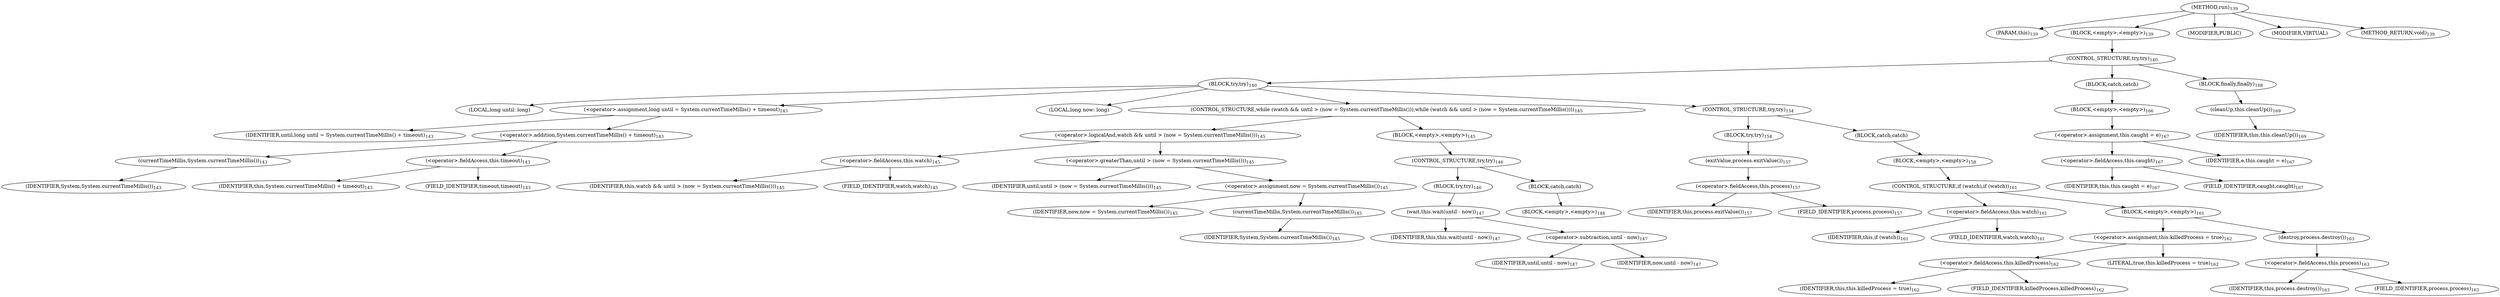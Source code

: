 digraph "run" {  
"160" [label = <(METHOD,run)<SUB>139</SUB>> ]
"17" [label = <(PARAM,this)<SUB>139</SUB>> ]
"161" [label = <(BLOCK,&lt;empty&gt;,&lt;empty&gt;)<SUB>139</SUB>> ]
"162" [label = <(CONTROL_STRUCTURE,try,try)<SUB>140</SUB>> ]
"163" [label = <(BLOCK,try,try)<SUB>140</SUB>> ]
"164" [label = <(LOCAL,long until: long)> ]
"165" [label = <(&lt;operator&gt;.assignment,long until = System.currentTimeMillis() + timeout)<SUB>143</SUB>> ]
"166" [label = <(IDENTIFIER,until,long until = System.currentTimeMillis() + timeout)<SUB>143</SUB>> ]
"167" [label = <(&lt;operator&gt;.addition,System.currentTimeMillis() + timeout)<SUB>143</SUB>> ]
"168" [label = <(currentTimeMillis,System.currentTimeMillis())<SUB>143</SUB>> ]
"169" [label = <(IDENTIFIER,System,System.currentTimeMillis())<SUB>143</SUB>> ]
"170" [label = <(&lt;operator&gt;.fieldAccess,this.timeout)<SUB>143</SUB>> ]
"171" [label = <(IDENTIFIER,this,System.currentTimeMillis() + timeout)<SUB>143</SUB>> ]
"172" [label = <(FIELD_IDENTIFIER,timeout,timeout)<SUB>143</SUB>> ]
"173" [label = <(LOCAL,long now: long)> ]
"174" [label = <(CONTROL_STRUCTURE,while (watch &amp;&amp; until &gt; (now = System.currentTimeMillis())),while (watch &amp;&amp; until &gt; (now = System.currentTimeMillis())))<SUB>145</SUB>> ]
"175" [label = <(&lt;operator&gt;.logicalAnd,watch &amp;&amp; until &gt; (now = System.currentTimeMillis()))<SUB>145</SUB>> ]
"176" [label = <(&lt;operator&gt;.fieldAccess,this.watch)<SUB>145</SUB>> ]
"177" [label = <(IDENTIFIER,this,watch &amp;&amp; until &gt; (now = System.currentTimeMillis()))<SUB>145</SUB>> ]
"178" [label = <(FIELD_IDENTIFIER,watch,watch)<SUB>145</SUB>> ]
"179" [label = <(&lt;operator&gt;.greaterThan,until &gt; (now = System.currentTimeMillis()))<SUB>145</SUB>> ]
"180" [label = <(IDENTIFIER,until,until &gt; (now = System.currentTimeMillis()))<SUB>145</SUB>> ]
"181" [label = <(&lt;operator&gt;.assignment,now = System.currentTimeMillis())<SUB>145</SUB>> ]
"182" [label = <(IDENTIFIER,now,now = System.currentTimeMillis())<SUB>145</SUB>> ]
"183" [label = <(currentTimeMillis,System.currentTimeMillis())<SUB>145</SUB>> ]
"184" [label = <(IDENTIFIER,System,System.currentTimeMillis())<SUB>145</SUB>> ]
"185" [label = <(BLOCK,&lt;empty&gt;,&lt;empty&gt;)<SUB>145</SUB>> ]
"186" [label = <(CONTROL_STRUCTURE,try,try)<SUB>146</SUB>> ]
"187" [label = <(BLOCK,try,try)<SUB>146</SUB>> ]
"188" [label = <(wait,this.wait(until - now))<SUB>147</SUB>> ]
"16" [label = <(IDENTIFIER,this,this.wait(until - now))<SUB>147</SUB>> ]
"189" [label = <(&lt;operator&gt;.subtraction,until - now)<SUB>147</SUB>> ]
"190" [label = <(IDENTIFIER,until,until - now)<SUB>147</SUB>> ]
"191" [label = <(IDENTIFIER,now,until - now)<SUB>147</SUB>> ]
"192" [label = <(BLOCK,catch,catch)> ]
"193" [label = <(BLOCK,&lt;empty&gt;,&lt;empty&gt;)<SUB>148</SUB>> ]
"194" [label = <(CONTROL_STRUCTURE,try,try)<SUB>154</SUB>> ]
"195" [label = <(BLOCK,try,try)<SUB>154</SUB>> ]
"196" [label = <(exitValue,process.exitValue())<SUB>157</SUB>> ]
"197" [label = <(&lt;operator&gt;.fieldAccess,this.process)<SUB>157</SUB>> ]
"198" [label = <(IDENTIFIER,this,process.exitValue())<SUB>157</SUB>> ]
"199" [label = <(FIELD_IDENTIFIER,process,process)<SUB>157</SUB>> ]
"200" [label = <(BLOCK,catch,catch)> ]
"201" [label = <(BLOCK,&lt;empty&gt;,&lt;empty&gt;)<SUB>158</SUB>> ]
"202" [label = <(CONTROL_STRUCTURE,if (watch),if (watch))<SUB>161</SUB>> ]
"203" [label = <(&lt;operator&gt;.fieldAccess,this.watch)<SUB>161</SUB>> ]
"204" [label = <(IDENTIFIER,this,if (watch))<SUB>161</SUB>> ]
"205" [label = <(FIELD_IDENTIFIER,watch,watch)<SUB>161</SUB>> ]
"206" [label = <(BLOCK,&lt;empty&gt;,&lt;empty&gt;)<SUB>161</SUB>> ]
"207" [label = <(&lt;operator&gt;.assignment,this.killedProcess = true)<SUB>162</SUB>> ]
"208" [label = <(&lt;operator&gt;.fieldAccess,this.killedProcess)<SUB>162</SUB>> ]
"209" [label = <(IDENTIFIER,this,this.killedProcess = true)<SUB>162</SUB>> ]
"210" [label = <(FIELD_IDENTIFIER,killedProcess,killedProcess)<SUB>162</SUB>> ]
"211" [label = <(LITERAL,true,this.killedProcess = true)<SUB>162</SUB>> ]
"212" [label = <(destroy,process.destroy())<SUB>163</SUB>> ]
"213" [label = <(&lt;operator&gt;.fieldAccess,this.process)<SUB>163</SUB>> ]
"214" [label = <(IDENTIFIER,this,process.destroy())<SUB>163</SUB>> ]
"215" [label = <(FIELD_IDENTIFIER,process,process)<SUB>163</SUB>> ]
"216" [label = <(BLOCK,catch,catch)> ]
"217" [label = <(BLOCK,&lt;empty&gt;,&lt;empty&gt;)<SUB>166</SUB>> ]
"218" [label = <(&lt;operator&gt;.assignment,this.caught = e)<SUB>167</SUB>> ]
"219" [label = <(&lt;operator&gt;.fieldAccess,this.caught)<SUB>167</SUB>> ]
"220" [label = <(IDENTIFIER,this,this.caught = e)<SUB>167</SUB>> ]
"221" [label = <(FIELD_IDENTIFIER,caught,caught)<SUB>167</SUB>> ]
"222" [label = <(IDENTIFIER,e,this.caught = e)<SUB>167</SUB>> ]
"223" [label = <(BLOCK,finally,finally)<SUB>168</SUB>> ]
"224" [label = <(cleanUp,this.cleanUp())<SUB>169</SUB>> ]
"18" [label = <(IDENTIFIER,this,this.cleanUp())<SUB>169</SUB>> ]
"225" [label = <(MODIFIER,PUBLIC)> ]
"226" [label = <(MODIFIER,VIRTUAL)> ]
"227" [label = <(METHOD_RETURN,void)<SUB>139</SUB>> ]
  "160" -> "17" 
  "160" -> "161" 
  "160" -> "225" 
  "160" -> "226" 
  "160" -> "227" 
  "161" -> "162" 
  "162" -> "163" 
  "162" -> "216" 
  "162" -> "223" 
  "163" -> "164" 
  "163" -> "165" 
  "163" -> "173" 
  "163" -> "174" 
  "163" -> "194" 
  "165" -> "166" 
  "165" -> "167" 
  "167" -> "168" 
  "167" -> "170" 
  "168" -> "169" 
  "170" -> "171" 
  "170" -> "172" 
  "174" -> "175" 
  "174" -> "185" 
  "175" -> "176" 
  "175" -> "179" 
  "176" -> "177" 
  "176" -> "178" 
  "179" -> "180" 
  "179" -> "181" 
  "181" -> "182" 
  "181" -> "183" 
  "183" -> "184" 
  "185" -> "186" 
  "186" -> "187" 
  "186" -> "192" 
  "187" -> "188" 
  "188" -> "16" 
  "188" -> "189" 
  "189" -> "190" 
  "189" -> "191" 
  "192" -> "193" 
  "194" -> "195" 
  "194" -> "200" 
  "195" -> "196" 
  "196" -> "197" 
  "197" -> "198" 
  "197" -> "199" 
  "200" -> "201" 
  "201" -> "202" 
  "202" -> "203" 
  "202" -> "206" 
  "203" -> "204" 
  "203" -> "205" 
  "206" -> "207" 
  "206" -> "212" 
  "207" -> "208" 
  "207" -> "211" 
  "208" -> "209" 
  "208" -> "210" 
  "212" -> "213" 
  "213" -> "214" 
  "213" -> "215" 
  "216" -> "217" 
  "217" -> "218" 
  "218" -> "219" 
  "218" -> "222" 
  "219" -> "220" 
  "219" -> "221" 
  "223" -> "224" 
  "224" -> "18" 
}
